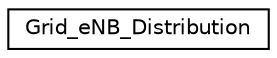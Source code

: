 digraph "Graphical Class Hierarchy"
{
 // LATEX_PDF_SIZE
  edge [fontname="Helvetica",fontsize="10",labelfontname="Helvetica",labelfontsize="10"];
  node [fontname="Helvetica",fontsize="10",shape=record];
  rankdir="LR";
  Node0 [label="Grid_eNB_Distribution",height=0.2,width=0.4,color="black", fillcolor="white", style="filled",URL="$structGrid__eNB__Distribution.html",tooltip=" "];
}
